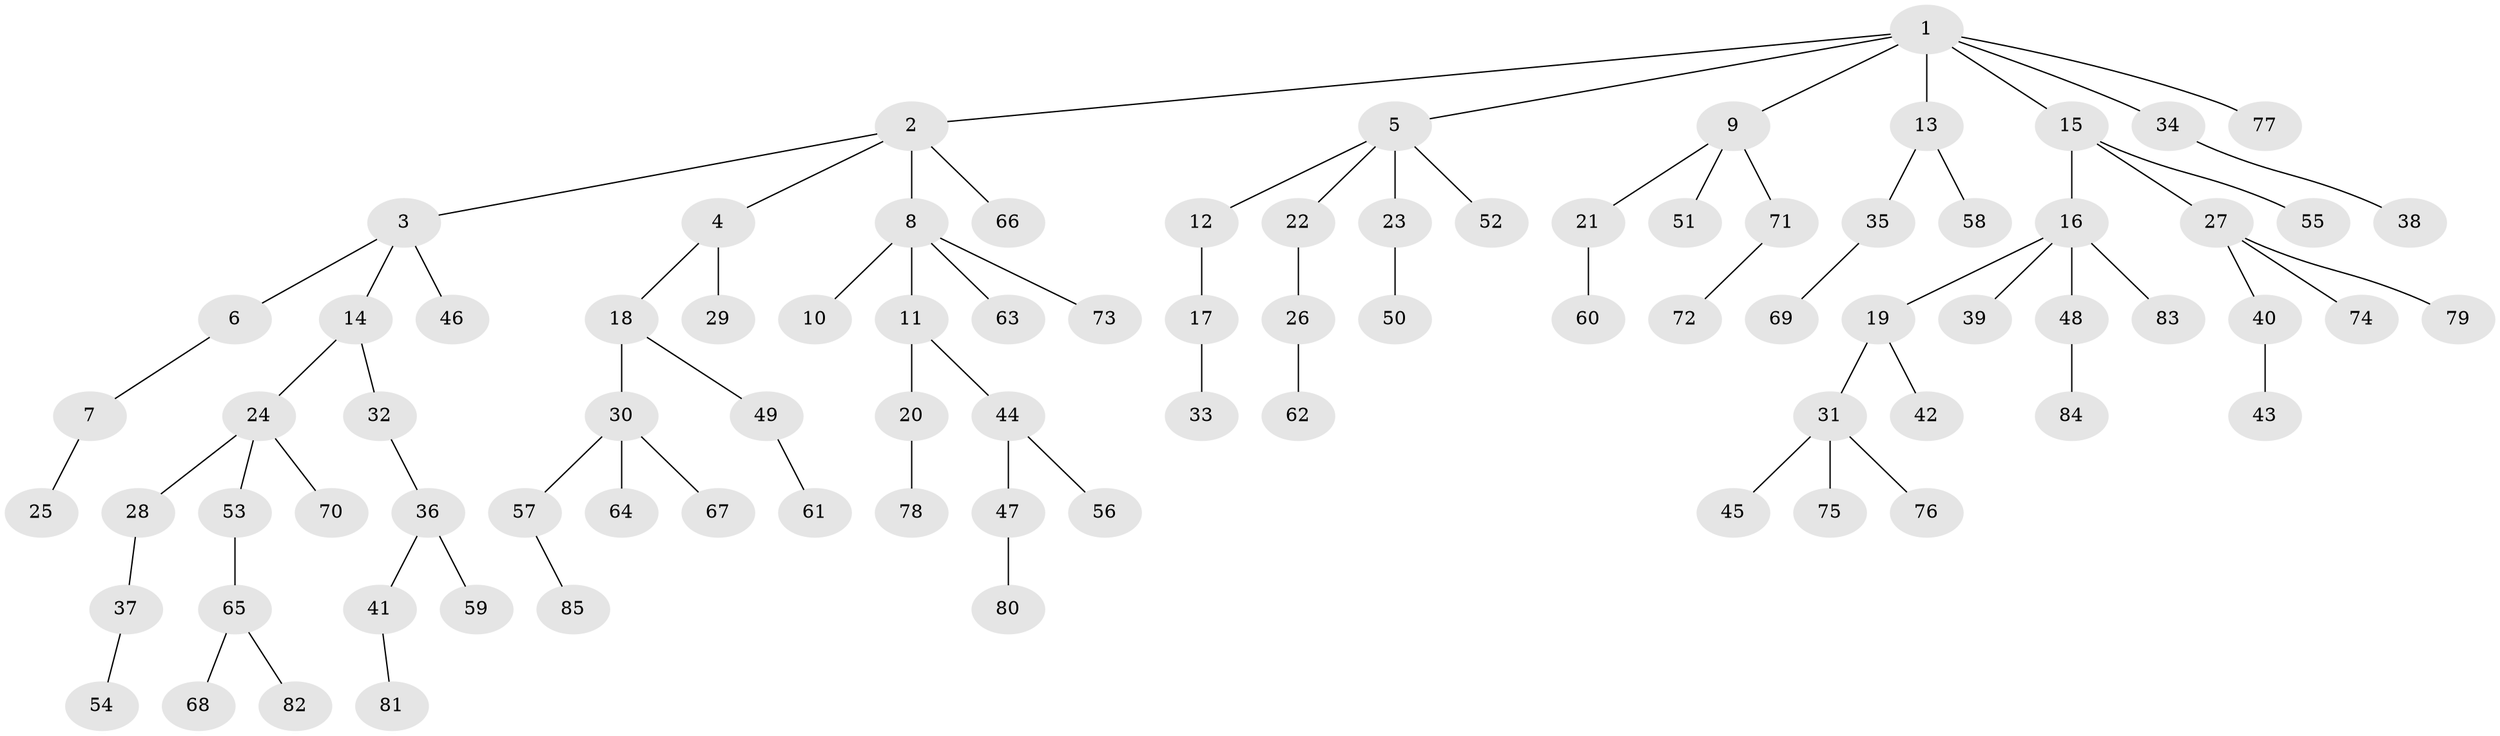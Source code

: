 // Generated by graph-tools (version 1.1) at 2025/02/03/09/25 03:02:23]
// undirected, 85 vertices, 84 edges
graph export_dot {
graph [start="1"]
  node [color=gray90,style=filled];
  1;
  2;
  3;
  4;
  5;
  6;
  7;
  8;
  9;
  10;
  11;
  12;
  13;
  14;
  15;
  16;
  17;
  18;
  19;
  20;
  21;
  22;
  23;
  24;
  25;
  26;
  27;
  28;
  29;
  30;
  31;
  32;
  33;
  34;
  35;
  36;
  37;
  38;
  39;
  40;
  41;
  42;
  43;
  44;
  45;
  46;
  47;
  48;
  49;
  50;
  51;
  52;
  53;
  54;
  55;
  56;
  57;
  58;
  59;
  60;
  61;
  62;
  63;
  64;
  65;
  66;
  67;
  68;
  69;
  70;
  71;
  72;
  73;
  74;
  75;
  76;
  77;
  78;
  79;
  80;
  81;
  82;
  83;
  84;
  85;
  1 -- 2;
  1 -- 5;
  1 -- 9;
  1 -- 13;
  1 -- 15;
  1 -- 34;
  1 -- 77;
  2 -- 3;
  2 -- 4;
  2 -- 8;
  2 -- 66;
  3 -- 6;
  3 -- 14;
  3 -- 46;
  4 -- 18;
  4 -- 29;
  5 -- 12;
  5 -- 22;
  5 -- 23;
  5 -- 52;
  6 -- 7;
  7 -- 25;
  8 -- 10;
  8 -- 11;
  8 -- 63;
  8 -- 73;
  9 -- 21;
  9 -- 51;
  9 -- 71;
  11 -- 20;
  11 -- 44;
  12 -- 17;
  13 -- 35;
  13 -- 58;
  14 -- 24;
  14 -- 32;
  15 -- 16;
  15 -- 27;
  15 -- 55;
  16 -- 19;
  16 -- 39;
  16 -- 48;
  16 -- 83;
  17 -- 33;
  18 -- 30;
  18 -- 49;
  19 -- 31;
  19 -- 42;
  20 -- 78;
  21 -- 60;
  22 -- 26;
  23 -- 50;
  24 -- 28;
  24 -- 53;
  24 -- 70;
  26 -- 62;
  27 -- 40;
  27 -- 74;
  27 -- 79;
  28 -- 37;
  30 -- 57;
  30 -- 64;
  30 -- 67;
  31 -- 45;
  31 -- 75;
  31 -- 76;
  32 -- 36;
  34 -- 38;
  35 -- 69;
  36 -- 41;
  36 -- 59;
  37 -- 54;
  40 -- 43;
  41 -- 81;
  44 -- 47;
  44 -- 56;
  47 -- 80;
  48 -- 84;
  49 -- 61;
  53 -- 65;
  57 -- 85;
  65 -- 68;
  65 -- 82;
  71 -- 72;
}

